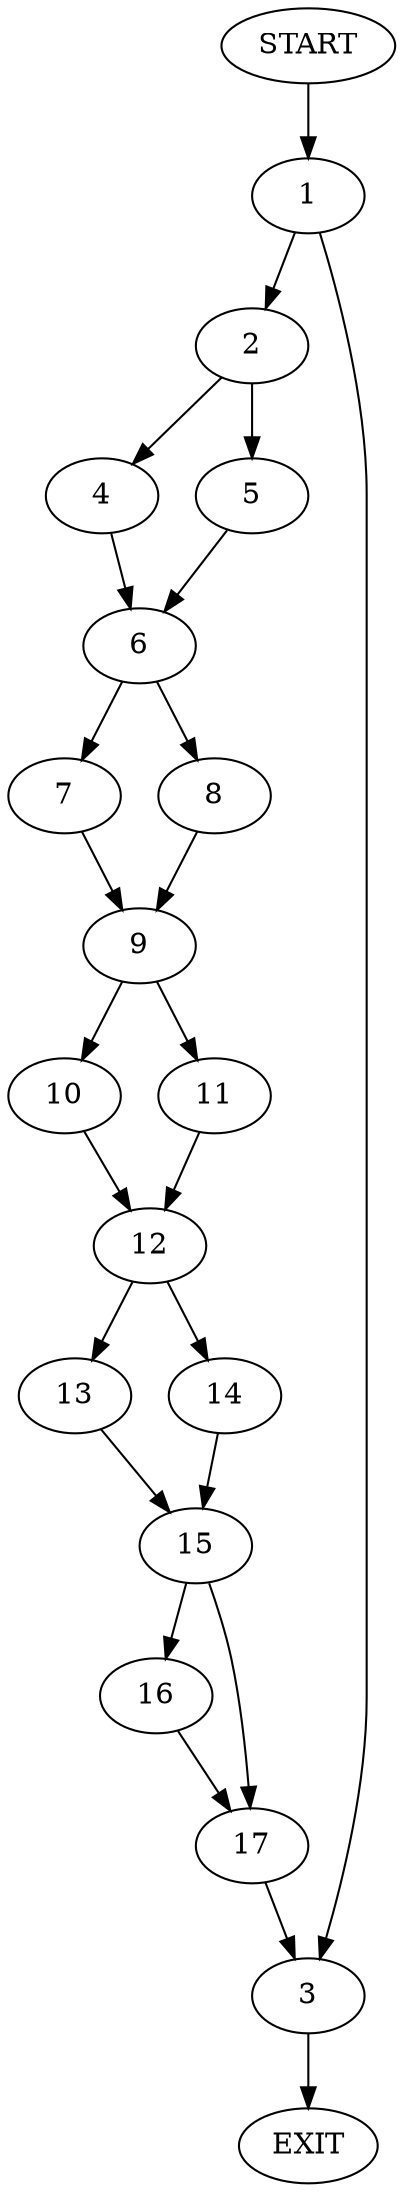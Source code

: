 digraph {
0 [label="START"]
18 [label="EXIT"]
0 -> 1
1 -> 2
1 -> 3
2 -> 4
2 -> 5
3 -> 18
4 -> 6
5 -> 6
6 -> 7
6 -> 8
8 -> 9
7 -> 9
9 -> 10
9 -> 11
11 -> 12
10 -> 12
12 -> 13
12 -> 14
13 -> 15
14 -> 15
15 -> 16
15 -> 17
16 -> 17
17 -> 3
}
